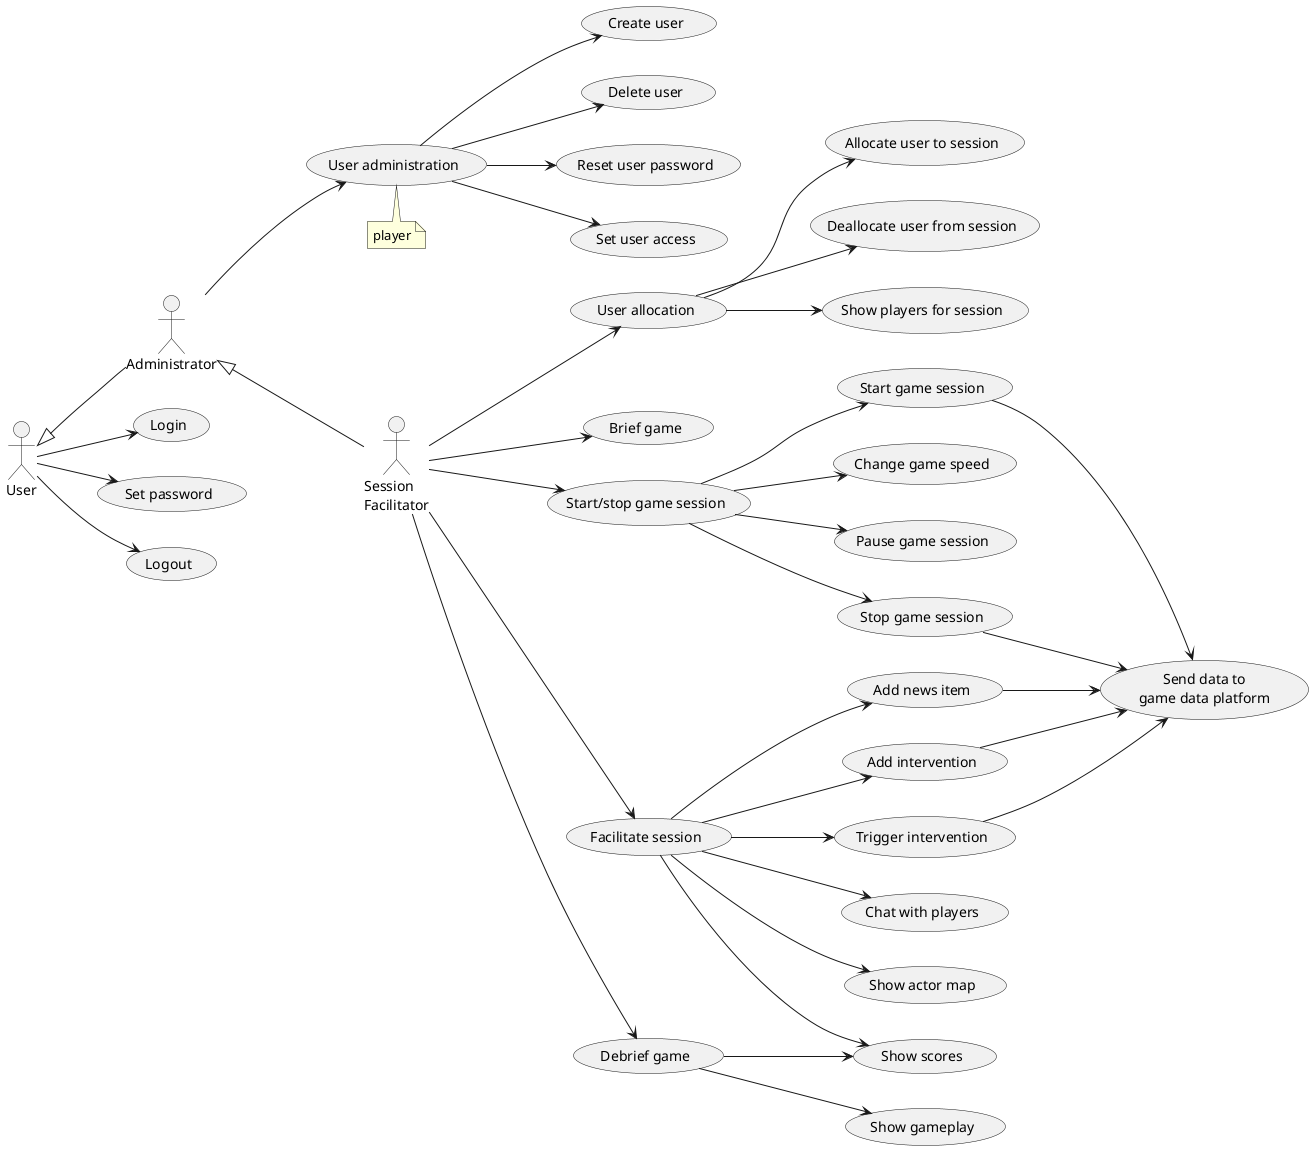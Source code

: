 @startuml
left to right direction
 
"Session\nFacilitator" as SF
User <|-- Administrator
Administrator <|-- SF

User --> (Login)
User --> (Set password)
User --> (Logout)

Administrator --> (User administration)
note bottom
  player
end note

(User administration) --> (Create user)
(User administration) --> (Delete user)
(User administration) --> (Reset user password)
(User administration) --> (Set user access)

SF --> (User allocation)
(User allocation) --> (Allocate user to session)
(User allocation) --> (Deallocate user from session)
(User allocation) --> (Show players for session)

SF --> (Brief game)

SF --> (Start/stop game session)
(Start/stop game session) --> (Start game session)
(Start/stop game session) --> (Change game speed)
(Start/stop game session) --> (Pause game session)
(Start/stop game session) --> (Stop game session)

SF --> (Facilitate session)
(Facilitate session) --> (Add news item)
(Facilitate session) --> (Add intervention)
(Facilitate session) --> (Trigger intervention)
(Facilitate session) --> (Chat with players)
(Facilitate session) --> (Show actor map)
(Facilitate session) --> (Show scores)

(Start game session) --> (Send data to\ngame data platform)
(Add news item) --> (Send data to\ngame data platform)
(Add intervention) --> (Send data to\ngame data platform)
(Trigger intervention) --> (Send data to\ngame data platform)
(Stop game session) --> (Send data to\ngame data platform)

SF --> (Debrief game)
(Debrief game) --> (Show scores)
(Debrief game) --> (Show gameplay)

@enduml
